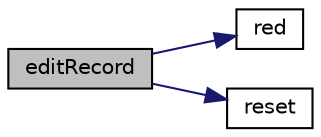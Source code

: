 digraph "editRecord"
{
 // LATEX_PDF_SIZE
  edge [fontname="Helvetica",fontsize="10",labelfontname="Helvetica",labelfontsize="10"];
  node [fontname="Helvetica",fontsize="10",shape=record];
  rankdir="LR";
  Node1 [label="editRecord",height=0.2,width=0.4,color="black", fillcolor="grey75", style="filled", fontcolor="black",tooltip=" "];
  Node1 -> Node2 [color="midnightblue",fontsize="10",style="solid",fontname="Helvetica"];
  Node2 [label="red",height=0.2,width=0.4,color="black", fillcolor="white", style="filled",URL="$ui__design_8c.html#a39abd40f68d03c40857be1e74407efb9",tooltip=" "];
  Node1 -> Node3 [color="midnightblue",fontsize="10",style="solid",fontname="Helvetica"];
  Node3 [label="reset",height=0.2,width=0.4,color="black", fillcolor="white", style="filled",URL="$ui__design_8c.html#ad20897c5c8bd47f5d4005989bead0e55",tooltip=" "];
}
